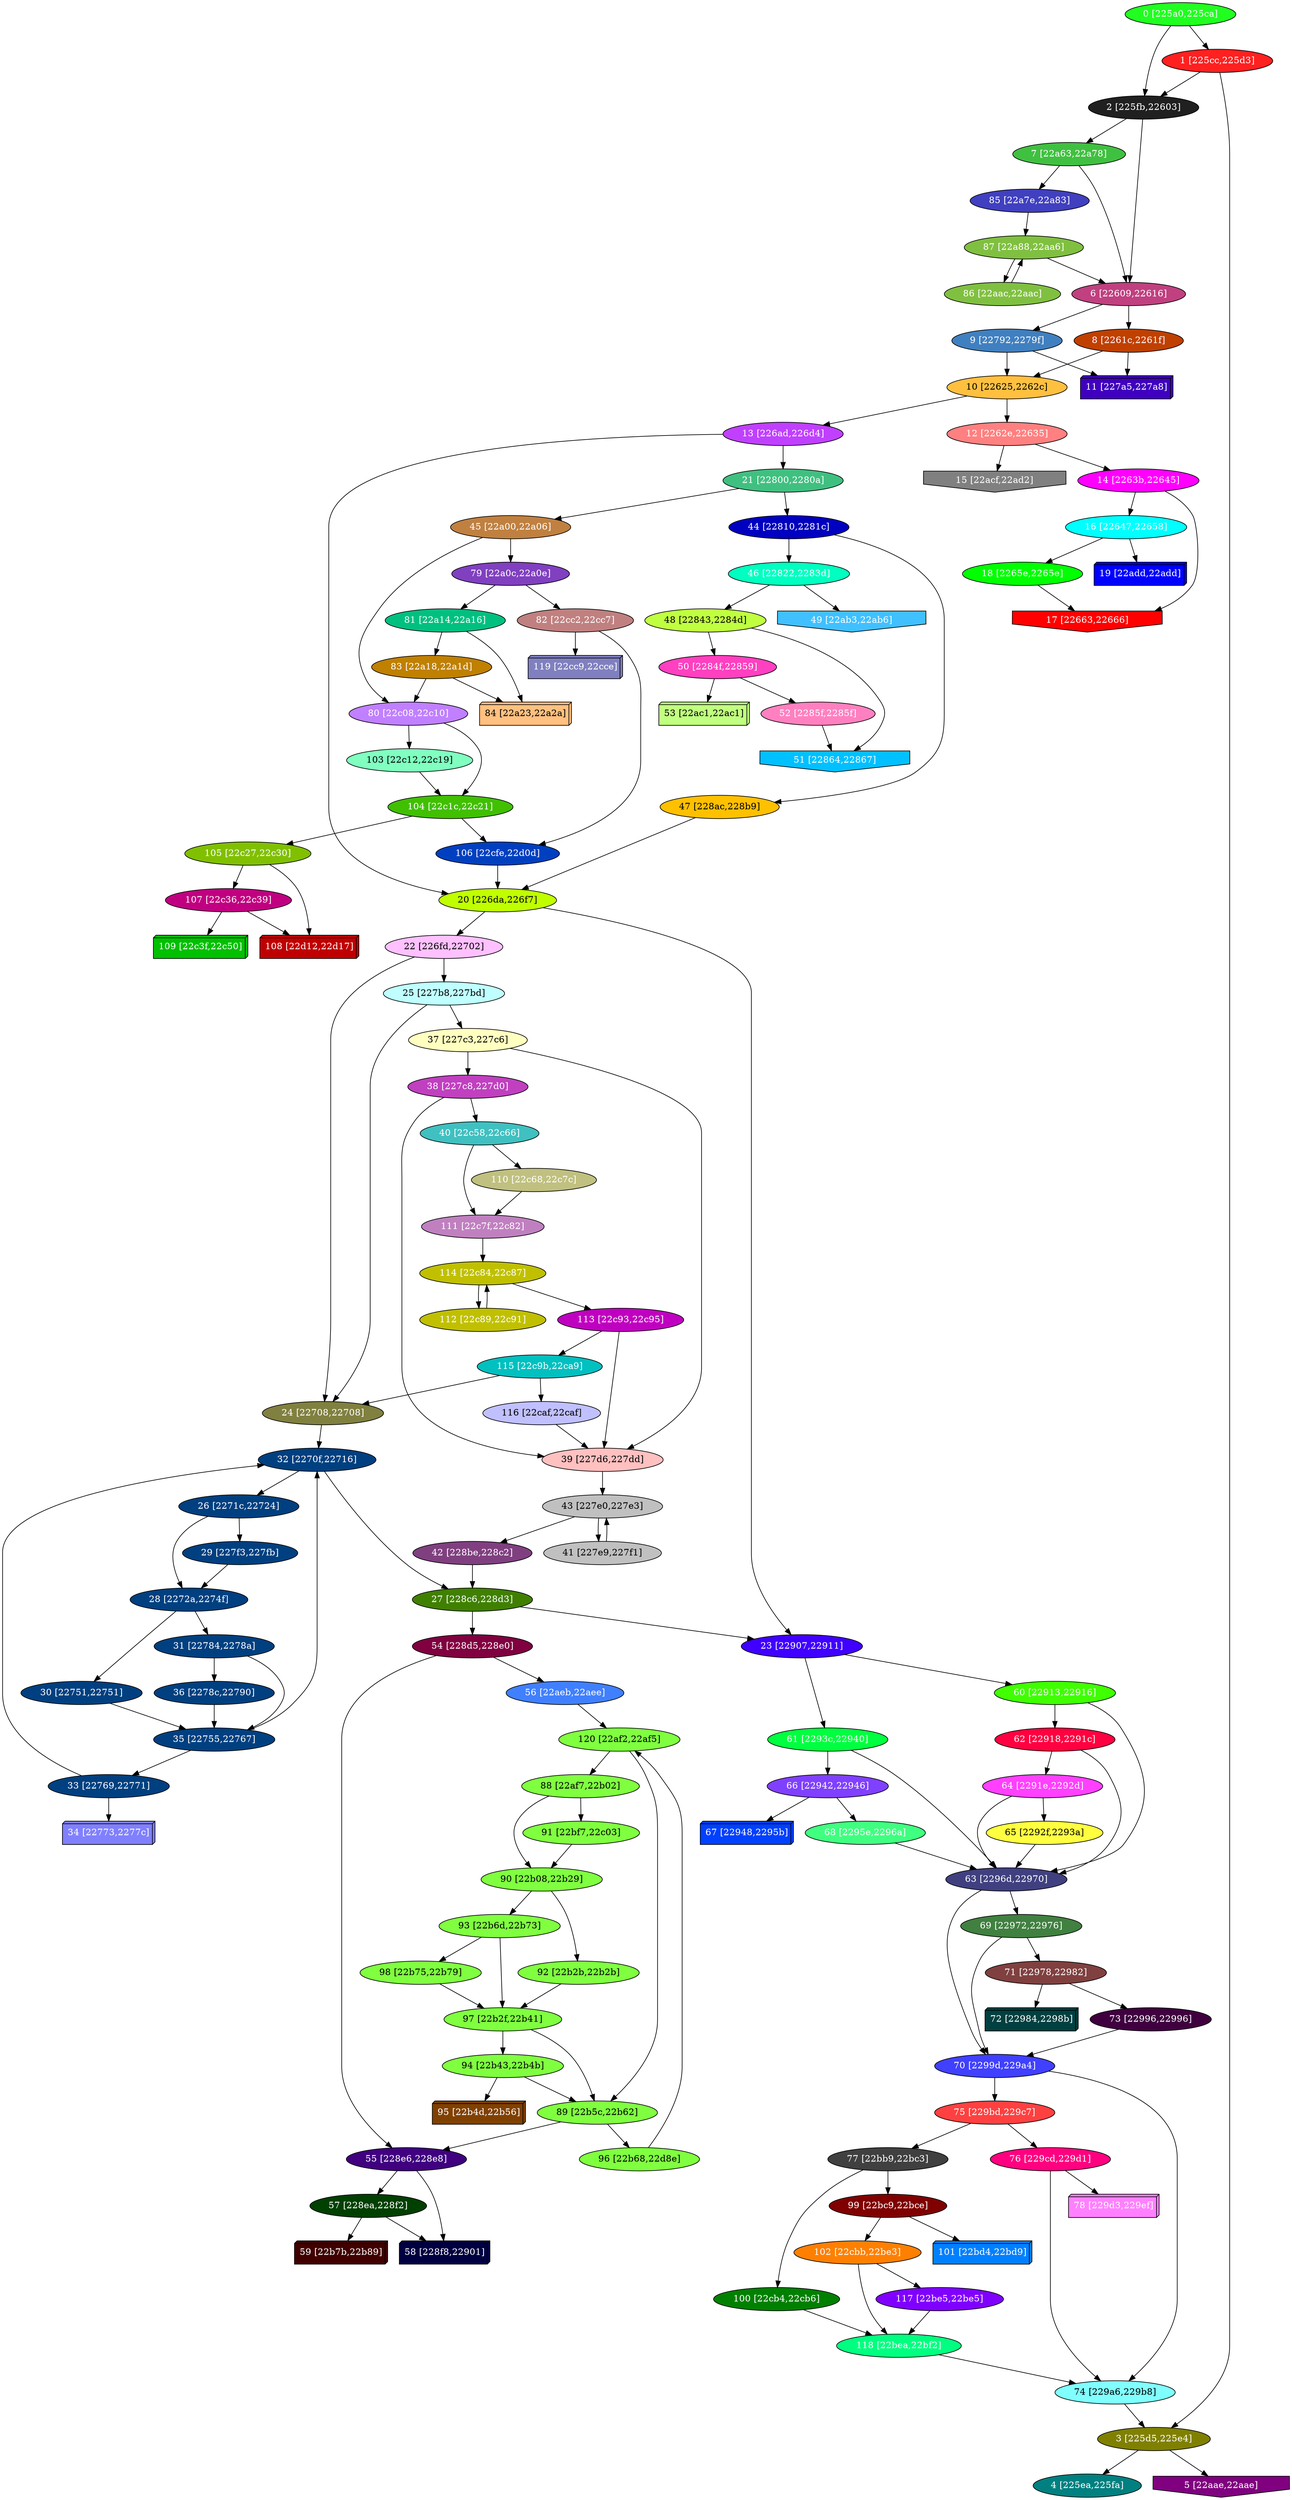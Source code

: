 diGraph libnss3{
	libnss3_0  [style=filled fillcolor="#20FF20" fontcolor="#ffffff" shape=oval label="0 [225a0,225ca]"]
	libnss3_1  [style=filled fillcolor="#FF2020" fontcolor="#ffffff" shape=oval label="1 [225cc,225d3]"]
	libnss3_2  [style=filled fillcolor="#202020" fontcolor="#ffffff" shape=oval label="2 [225fb,22603]"]
	libnss3_3  [style=filled fillcolor="#808000" fontcolor="#ffffff" shape=oval label="3 [225d5,225e4]"]
	libnss3_4  [style=filled fillcolor="#008080" fontcolor="#ffffff" shape=oval label="4 [225ea,225fa]"]
	libnss3_5  [style=filled fillcolor="#800080" fontcolor="#ffffff" shape=invhouse label="5 [22aae,22aae]"]
	libnss3_6  [style=filled fillcolor="#C04080" fontcolor="#ffffff" shape=oval label="6 [22609,22616]"]
	libnss3_7  [style=filled fillcolor="#40C040" fontcolor="#ffffff" shape=oval label="7 [22a63,22a78]"]
	libnss3_8  [style=filled fillcolor="#C04000" fontcolor="#ffffff" shape=oval label="8 [2261c,2261f]"]
	libnss3_9  [style=filled fillcolor="#4080C0" fontcolor="#ffffff" shape=oval label="9 [22792,2279f]"]
	libnss3_a  [style=filled fillcolor="#FFC040" fontcolor="#000000" shape=oval label="10 [22625,2262c]"]
	libnss3_b  [style=filled fillcolor="#4000C0" fontcolor="#ffffff" shape=box3d label="11 [227a5,227a8]"]
	libnss3_c  [style=filled fillcolor="#FF8080" fontcolor="#ffffff" shape=oval label="12 [2262e,22635]"]
	libnss3_d  [style=filled fillcolor="#C040FF" fontcolor="#ffffff" shape=oval label="13 [226ad,226d4]"]
	libnss3_e  [style=filled fillcolor="#FF00FF" fontcolor="#ffffff" shape=oval label="14 [2263b,22645]"]
	libnss3_f  [style=filled fillcolor="#808080" fontcolor="#ffffff" shape=invhouse label="15 [22acf,22ad2]"]
	libnss3_10  [style=filled fillcolor="#00FFFF" fontcolor="#ffffff" shape=oval label="16 [22647,22658]"]
	libnss3_11  [style=filled fillcolor="#FF0000" fontcolor="#ffffff" shape=invhouse label="17 [22663,22666]"]
	libnss3_12  [style=filled fillcolor="#00FF00" fontcolor="#ffffff" shape=oval label="18 [2265e,2265e]"]
	libnss3_13  [style=filled fillcolor="#0000FF" fontcolor="#ffffff" shape=box3d label="19 [22add,22add]"]
	libnss3_14  [style=filled fillcolor="#C0FF00" fontcolor="#000000" shape=oval label="20 [226da,226f7]"]
	libnss3_15  [style=filled fillcolor="#40C080" fontcolor="#ffffff" shape=oval label="21 [22800,2280a]"]
	libnss3_16  [style=filled fillcolor="#FFC0FF" fontcolor="#000000" shape=oval label="22 [226fd,22702]"]
	libnss3_17  [style=filled fillcolor="#4000FF" fontcolor="#ffffff" shape=oval label="23 [22907,22911]"]
	libnss3_18  [style=filled fillcolor="#808040" fontcolor="#ffffff" shape=oval label="24 [22708,22708]"]
	libnss3_19  [style=filled fillcolor="#C0FFFF" fontcolor="#000000" shape=oval label="25 [227b8,227bd]"]
	libnss3_1a  [style=filled fillcolor="#004080" fontcolor="#ffffff" shape=oval label="26 [2271c,22724]"]
	libnss3_1b  [style=filled fillcolor="#408000" fontcolor="#ffffff" shape=oval label="27 [228c6,228d3]"]
	libnss3_1c  [style=filled fillcolor="#004080" fontcolor="#ffffff" shape=oval label="28 [2272a,2274f]"]
	libnss3_1d  [style=filled fillcolor="#004080" fontcolor="#ffffff" shape=oval label="29 [227f3,227fb]"]
	libnss3_1e  [style=filled fillcolor="#004080" fontcolor="#ffffff" shape=oval label="30 [22751,22751]"]
	libnss3_1f  [style=filled fillcolor="#004080" fontcolor="#ffffff" shape=oval label="31 [22784,2278a]"]
	libnss3_20  [style=filled fillcolor="#004080" fontcolor="#ffffff" shape=oval label="32 [2270f,22716]"]
	libnss3_21  [style=filled fillcolor="#004080" fontcolor="#ffffff" shape=oval label="33 [22769,22771]"]
	libnss3_22  [style=filled fillcolor="#8080FF" fontcolor="#ffffff" shape=box3d label="34 [22773,2277c]"]
	libnss3_23  [style=filled fillcolor="#004080" fontcolor="#ffffff" shape=oval label="35 [22755,22767]"]
	libnss3_24  [style=filled fillcolor="#004080" fontcolor="#ffffff" shape=oval label="36 [2278c,22790]"]
	libnss3_25  [style=filled fillcolor="#FFFFC0" fontcolor="#000000" shape=oval label="37 [227c3,227c6]"]
	libnss3_26  [style=filled fillcolor="#C040C0" fontcolor="#ffffff" shape=oval label="38 [227c8,227d0]"]
	libnss3_27  [style=filled fillcolor="#FFC0C0" fontcolor="#000000" shape=oval label="39 [227d6,227dd]"]
	libnss3_28  [style=filled fillcolor="#40C0C0" fontcolor="#ffffff" shape=oval label="40 [22c58,22c66]"]
	libnss3_29  [style=filled fillcolor="#C0C0C0" fontcolor="#000000" shape=oval label="41 [227e9,227f1]"]
	libnss3_2a  [style=filled fillcolor="#804080" fontcolor="#ffffff" shape=oval label="42 [228be,228c2]"]
	libnss3_2b  [style=filled fillcolor="#C0C0C0" fontcolor="#000000" shape=oval label="43 [227e0,227e3]"]
	libnss3_2c  [style=filled fillcolor="#0000C0" fontcolor="#ffffff" shape=oval label="44 [22810,2281c]"]
	libnss3_2d  [style=filled fillcolor="#C08040" fontcolor="#ffffff" shape=oval label="45 [22a00,22a06]"]
	libnss3_2e  [style=filled fillcolor="#00FFC0" fontcolor="#ffffff" shape=oval label="46 [22822,2283d]"]
	libnss3_2f  [style=filled fillcolor="#FFC000" fontcolor="#000000" shape=oval label="47 [228ac,228b9]"]
	libnss3_30  [style=filled fillcolor="#C0FF40" fontcolor="#000000" shape=oval label="48 [22843,2284d]"]
	libnss3_31  [style=filled fillcolor="#40C0FF" fontcolor="#ffffff" shape=invhouse label="49 [22ab3,22ab6]"]
	libnss3_32  [style=filled fillcolor="#FF40C0" fontcolor="#ffffff" shape=oval label="50 [2284f,22859]"]
	libnss3_33  [style=filled fillcolor="#00C0FF" fontcolor="#ffffff" shape=invhouse label="51 [22864,22867]"]
	libnss3_34  [style=filled fillcolor="#FF80C0" fontcolor="#ffffff" shape=oval label="52 [2285f,2285f]"]
	libnss3_35  [style=filled fillcolor="#C0FF80" fontcolor="#000000" shape=box3d label="53 [22ac1,22ac1]"]
	libnss3_36  [style=filled fillcolor="#800040" fontcolor="#ffffff" shape=oval label="54 [228d5,228e0]"]
	libnss3_37  [style=filled fillcolor="#400080" fontcolor="#ffffff" shape=oval label="55 [228e6,228e8]"]
	libnss3_38  [style=filled fillcolor="#4080FF" fontcolor="#ffffff" shape=oval label="56 [22aeb,22aee]"]
	libnss3_39  [style=filled fillcolor="#004000" fontcolor="#ffffff" shape=oval label="57 [228ea,228f2]"]
	libnss3_3a  [style=filled fillcolor="#000040" fontcolor="#ffffff" shape=box3d label="58 [228f8,22901]"]
	libnss3_3b  [style=filled fillcolor="#400000" fontcolor="#ffffff" shape=box3d label="59 [22b7b,22b89]"]
	libnss3_3c  [style=filled fillcolor="#40FF00" fontcolor="#ffffff" shape=oval label="60 [22913,22916]"]
	libnss3_3d  [style=filled fillcolor="#00FF40" fontcolor="#ffffff" shape=oval label="61 [2293c,22940]"]
	libnss3_3e  [style=filled fillcolor="#FF0040" fontcolor="#ffffff" shape=oval label="62 [22918,2291c]"]
	libnss3_3f  [style=filled fillcolor="#404080" fontcolor="#ffffff" shape=oval label="63 [2296d,22970]"]
	libnss3_40  [style=filled fillcolor="#FF40FF" fontcolor="#ffffff" shape=oval label="64 [2291e,2292d]"]
	libnss3_41  [style=filled fillcolor="#FFFF40" fontcolor="#000000" shape=oval label="65 [2292f,2293a]"]
	libnss3_42  [style=filled fillcolor="#8040FF" fontcolor="#ffffff" shape=oval label="66 [22942,22946]"]
	libnss3_43  [style=filled fillcolor="#0040FF" fontcolor="#ffffff" shape=box3d label="67 [22948,2295b]"]
	libnss3_44  [style=filled fillcolor="#40FF80" fontcolor="#ffffff" shape=oval label="68 [2295e,2296a]"]
	libnss3_45  [style=filled fillcolor="#408040" fontcolor="#ffffff" shape=oval label="69 [22972,22976]"]
	libnss3_46  [style=filled fillcolor="#4040FF" fontcolor="#ffffff" shape=oval label="70 [2299d,229a4]"]
	libnss3_47  [style=filled fillcolor="#804040" fontcolor="#ffffff" shape=oval label="71 [22978,22982]"]
	libnss3_48  [style=filled fillcolor="#004040" fontcolor="#ffffff" shape=box3d label="72 [22984,2298b]"]
	libnss3_49  [style=filled fillcolor="#400040" fontcolor="#ffffff" shape=oval label="73 [22996,22996]"]
	libnss3_4a  [style=filled fillcolor="#80FFFF" fontcolor="#000000" shape=oval label="74 [229a6,229b8]"]
	libnss3_4b  [style=filled fillcolor="#FF4040" fontcolor="#ffffff" shape=oval label="75 [229bd,229c7]"]
	libnss3_4c  [style=filled fillcolor="#FF0080" fontcolor="#ffffff" shape=oval label="76 [229cd,229d1]"]
	libnss3_4d  [style=filled fillcolor="#404040" fontcolor="#ffffff" shape=oval label="77 [22bb9,22bc3]"]
	libnss3_4e  [style=filled fillcolor="#FF80FF" fontcolor="#ffffff" shape=box3d label="78 [229d3,229ef]"]
	libnss3_4f  [style=filled fillcolor="#8040C0" fontcolor="#ffffff" shape=oval label="79 [22a0c,22a0e]"]
	libnss3_50  [style=filled fillcolor="#C080FF" fontcolor="#ffffff" shape=oval label="80 [22c08,22c10]"]
	libnss3_51  [style=filled fillcolor="#00C080" fontcolor="#ffffff" shape=oval label="81 [22a14,22a16]"]
	libnss3_52  [style=filled fillcolor="#C08080" fontcolor="#ffffff" shape=oval label="82 [22cc2,22cc7]"]
	libnss3_53  [style=filled fillcolor="#C08000" fontcolor="#ffffff" shape=oval label="83 [22a18,22a1d]"]
	libnss3_54  [style=filled fillcolor="#FFC080" fontcolor="#000000" shape=box3d label="84 [22a23,22a2a]"]
	libnss3_55  [style=filled fillcolor="#4040C0" fontcolor="#ffffff" shape=oval label="85 [22a7e,22a83]"]
	libnss3_56  [style=filled fillcolor="#80C040" fontcolor="#ffffff" shape=oval label="86 [22aac,22aac]"]
	libnss3_57  [style=filled fillcolor="#80C040" fontcolor="#ffffff" shape=oval label="87 [22a88,22aa6]"]
	libnss3_58  [style=filled fillcolor="#80FF40" fontcolor="#000000" shape=oval label="88 [22af7,22b02]"]
	libnss3_59  [style=filled fillcolor="#80FF40" fontcolor="#000000" shape=oval label="89 [22b5c,22b62]"]
	libnss3_5a  [style=filled fillcolor="#80FF40" fontcolor="#000000" shape=oval label="90 [22b08,22b29]"]
	libnss3_5b  [style=filled fillcolor="#80FF40" fontcolor="#000000" shape=oval label="91 [22bf7,22c03]"]
	libnss3_5c  [style=filled fillcolor="#80FF40" fontcolor="#000000" shape=oval label="92 [22b2b,22b2b]"]
	libnss3_5d  [style=filled fillcolor="#80FF40" fontcolor="#000000" shape=oval label="93 [22b6d,22b73]"]
	libnss3_5e  [style=filled fillcolor="#80FF40" fontcolor="#000000" shape=oval label="94 [22b43,22b4b]"]
	libnss3_5f  [style=filled fillcolor="#804000" fontcolor="#ffffff" shape=box3d label="95 [22b4d,22b56]"]
	libnss3_60  [style=filled fillcolor="#80FF40" fontcolor="#000000" shape=oval label="96 [22b68,22d8e]"]
	libnss3_61  [style=filled fillcolor="#80FF40" fontcolor="#000000" shape=oval label="97 [22b2f,22b41]"]
	libnss3_62  [style=filled fillcolor="#80FF40" fontcolor="#000000" shape=oval label="98 [22b75,22b79]"]
	libnss3_63  [style=filled fillcolor="#800000" fontcolor="#ffffff" shape=oval label="99 [22bc9,22bce]"]
	libnss3_64  [style=filled fillcolor="#008000" fontcolor="#ffffff" shape=oval label="100 [22cb4,22cb6]"]
	libnss3_65  [style=filled fillcolor="#0080FF" fontcolor="#ffffff" shape=box3d label="101 [22bd4,22bd9]"]
	libnss3_66  [style=filled fillcolor="#FF8000" fontcolor="#ffffff" shape=oval label="102 [22cbb,22be3]"]
	libnss3_67  [style=filled fillcolor="#80FFC0" fontcolor="#000000" shape=oval label="103 [22c12,22c19]"]
	libnss3_68  [style=filled fillcolor="#40C000" fontcolor="#ffffff" shape=oval label="104 [22c1c,22c21]"]
	libnss3_69  [style=filled fillcolor="#80C000" fontcolor="#ffffff" shape=oval label="105 [22c27,22c30]"]
	libnss3_6a  [style=filled fillcolor="#0040C0" fontcolor="#ffffff" shape=oval label="106 [22cfe,22d0d]"]
	libnss3_6b  [style=filled fillcolor="#C00080" fontcolor="#ffffff" shape=oval label="107 [22c36,22c39]"]
	libnss3_6c  [style=filled fillcolor="#C00000" fontcolor="#ffffff" shape=box3d label="108 [22d12,22d17]"]
	libnss3_6d  [style=filled fillcolor="#00C000" fontcolor="#ffffff" shape=box3d label="109 [22c3f,22c50]"]
	libnss3_6e  [style=filled fillcolor="#C0C080" fontcolor="#ffffff" shape=oval label="110 [22c68,22c7c]"]
	libnss3_6f  [style=filled fillcolor="#C080C0" fontcolor="#ffffff" shape=oval label="111 [22c7f,22c82]"]
	libnss3_70  [style=filled fillcolor="#C0C000" fontcolor="#ffffff" shape=oval label="112 [22c89,22c91]"]
	libnss3_71  [style=filled fillcolor="#C000C0" fontcolor="#ffffff" shape=oval label="113 [22c93,22c95]"]
	libnss3_72  [style=filled fillcolor="#C0C000" fontcolor="#ffffff" shape=oval label="114 [22c84,22c87]"]
	libnss3_73  [style=filled fillcolor="#00C0C0" fontcolor="#ffffff" shape=oval label="115 [22c9b,22ca9]"]
	libnss3_74  [style=filled fillcolor="#C0C0FF" fontcolor="#000000" shape=oval label="116 [22caf,22caf]"]
	libnss3_75  [style=filled fillcolor="#8000FF" fontcolor="#ffffff" shape=oval label="117 [22be5,22be5]"]
	libnss3_76  [style=filled fillcolor="#00FF80" fontcolor="#ffffff" shape=oval label="118 [22bea,22bf2]"]
	libnss3_77  [style=filled fillcolor="#8080C0" fontcolor="#ffffff" shape=box3d label="119 [22cc9,22cce]"]
	libnss3_78  [style=filled fillcolor="#80FF40" fontcolor="#000000" shape=oval label="120 [22af2,22af5]"]

	libnss3_0 -> libnss3_1
	libnss3_0 -> libnss3_2
	libnss3_1 -> libnss3_2
	libnss3_1 -> libnss3_3
	libnss3_2 -> libnss3_6
	libnss3_2 -> libnss3_7
	libnss3_3 -> libnss3_4
	libnss3_3 -> libnss3_5
	libnss3_6 -> libnss3_8
	libnss3_6 -> libnss3_9
	libnss3_7 -> libnss3_6
	libnss3_7 -> libnss3_55
	libnss3_8 -> libnss3_a
	libnss3_8 -> libnss3_b
	libnss3_9 -> libnss3_a
	libnss3_9 -> libnss3_b
	libnss3_a -> libnss3_c
	libnss3_a -> libnss3_d
	libnss3_c -> libnss3_e
	libnss3_c -> libnss3_f
	libnss3_d -> libnss3_14
	libnss3_d -> libnss3_15
	libnss3_e -> libnss3_10
	libnss3_e -> libnss3_11
	libnss3_10 -> libnss3_12
	libnss3_10 -> libnss3_13
	libnss3_12 -> libnss3_11
	libnss3_14 -> libnss3_16
	libnss3_14 -> libnss3_17
	libnss3_15 -> libnss3_2c
	libnss3_15 -> libnss3_2d
	libnss3_16 -> libnss3_18
	libnss3_16 -> libnss3_19
	libnss3_17 -> libnss3_3c
	libnss3_17 -> libnss3_3d
	libnss3_18 -> libnss3_20
	libnss3_19 -> libnss3_18
	libnss3_19 -> libnss3_25
	libnss3_1a -> libnss3_1c
	libnss3_1a -> libnss3_1d
	libnss3_1b -> libnss3_17
	libnss3_1b -> libnss3_36
	libnss3_1c -> libnss3_1e
	libnss3_1c -> libnss3_1f
	libnss3_1d -> libnss3_1c
	libnss3_1e -> libnss3_23
	libnss3_1f -> libnss3_23
	libnss3_1f -> libnss3_24
	libnss3_20 -> libnss3_1a
	libnss3_20 -> libnss3_1b
	libnss3_21 -> libnss3_20
	libnss3_21 -> libnss3_22
	libnss3_23 -> libnss3_20
	libnss3_23 -> libnss3_21
	libnss3_24 -> libnss3_23
	libnss3_25 -> libnss3_26
	libnss3_25 -> libnss3_27
	libnss3_26 -> libnss3_27
	libnss3_26 -> libnss3_28
	libnss3_27 -> libnss3_2b
	libnss3_28 -> libnss3_6e
	libnss3_28 -> libnss3_6f
	libnss3_29 -> libnss3_2b
	libnss3_2a -> libnss3_1b
	libnss3_2b -> libnss3_29
	libnss3_2b -> libnss3_2a
	libnss3_2c -> libnss3_2e
	libnss3_2c -> libnss3_2f
	libnss3_2d -> libnss3_4f
	libnss3_2d -> libnss3_50
	libnss3_2e -> libnss3_30
	libnss3_2e -> libnss3_31
	libnss3_2f -> libnss3_14
	libnss3_30 -> libnss3_32
	libnss3_30 -> libnss3_33
	libnss3_32 -> libnss3_34
	libnss3_32 -> libnss3_35
	libnss3_34 -> libnss3_33
	libnss3_36 -> libnss3_37
	libnss3_36 -> libnss3_38
	libnss3_37 -> libnss3_39
	libnss3_37 -> libnss3_3a
	libnss3_38 -> libnss3_78
	libnss3_39 -> libnss3_3a
	libnss3_39 -> libnss3_3b
	libnss3_3c -> libnss3_3e
	libnss3_3c -> libnss3_3f
	libnss3_3d -> libnss3_3f
	libnss3_3d -> libnss3_42
	libnss3_3e -> libnss3_3f
	libnss3_3e -> libnss3_40
	libnss3_3f -> libnss3_45
	libnss3_3f -> libnss3_46
	libnss3_40 -> libnss3_3f
	libnss3_40 -> libnss3_41
	libnss3_41 -> libnss3_3f
	libnss3_42 -> libnss3_43
	libnss3_42 -> libnss3_44
	libnss3_44 -> libnss3_3f
	libnss3_45 -> libnss3_46
	libnss3_45 -> libnss3_47
	libnss3_46 -> libnss3_4a
	libnss3_46 -> libnss3_4b
	libnss3_47 -> libnss3_48
	libnss3_47 -> libnss3_49
	libnss3_49 -> libnss3_46
	libnss3_4a -> libnss3_3
	libnss3_4b -> libnss3_4c
	libnss3_4b -> libnss3_4d
	libnss3_4c -> libnss3_4a
	libnss3_4c -> libnss3_4e
	libnss3_4d -> libnss3_63
	libnss3_4d -> libnss3_64
	libnss3_4f -> libnss3_51
	libnss3_4f -> libnss3_52
	libnss3_50 -> libnss3_67
	libnss3_50 -> libnss3_68
	libnss3_51 -> libnss3_53
	libnss3_51 -> libnss3_54
	libnss3_52 -> libnss3_6a
	libnss3_52 -> libnss3_77
	libnss3_53 -> libnss3_50
	libnss3_53 -> libnss3_54
	libnss3_55 -> libnss3_57
	libnss3_56 -> libnss3_57
	libnss3_57 -> libnss3_6
	libnss3_57 -> libnss3_56
	libnss3_58 -> libnss3_5a
	libnss3_58 -> libnss3_5b
	libnss3_59 -> libnss3_37
	libnss3_59 -> libnss3_60
	libnss3_5a -> libnss3_5c
	libnss3_5a -> libnss3_5d
	libnss3_5b -> libnss3_5a
	libnss3_5c -> libnss3_61
	libnss3_5d -> libnss3_61
	libnss3_5d -> libnss3_62
	libnss3_5e -> libnss3_59
	libnss3_5e -> libnss3_5f
	libnss3_60 -> libnss3_78
	libnss3_61 -> libnss3_59
	libnss3_61 -> libnss3_5e
	libnss3_62 -> libnss3_61
	libnss3_63 -> libnss3_65
	libnss3_63 -> libnss3_66
	libnss3_64 -> libnss3_76
	libnss3_66 -> libnss3_75
	libnss3_66 -> libnss3_76
	libnss3_67 -> libnss3_68
	libnss3_68 -> libnss3_69
	libnss3_68 -> libnss3_6a
	libnss3_69 -> libnss3_6b
	libnss3_69 -> libnss3_6c
	libnss3_6a -> libnss3_14
	libnss3_6b -> libnss3_6c
	libnss3_6b -> libnss3_6d
	libnss3_6e -> libnss3_6f
	libnss3_6f -> libnss3_72
	libnss3_70 -> libnss3_72
	libnss3_71 -> libnss3_27
	libnss3_71 -> libnss3_73
	libnss3_72 -> libnss3_70
	libnss3_72 -> libnss3_71
	libnss3_73 -> libnss3_18
	libnss3_73 -> libnss3_74
	libnss3_74 -> libnss3_27
	libnss3_75 -> libnss3_76
	libnss3_76 -> libnss3_4a
	libnss3_78 -> libnss3_58
	libnss3_78 -> libnss3_59
}